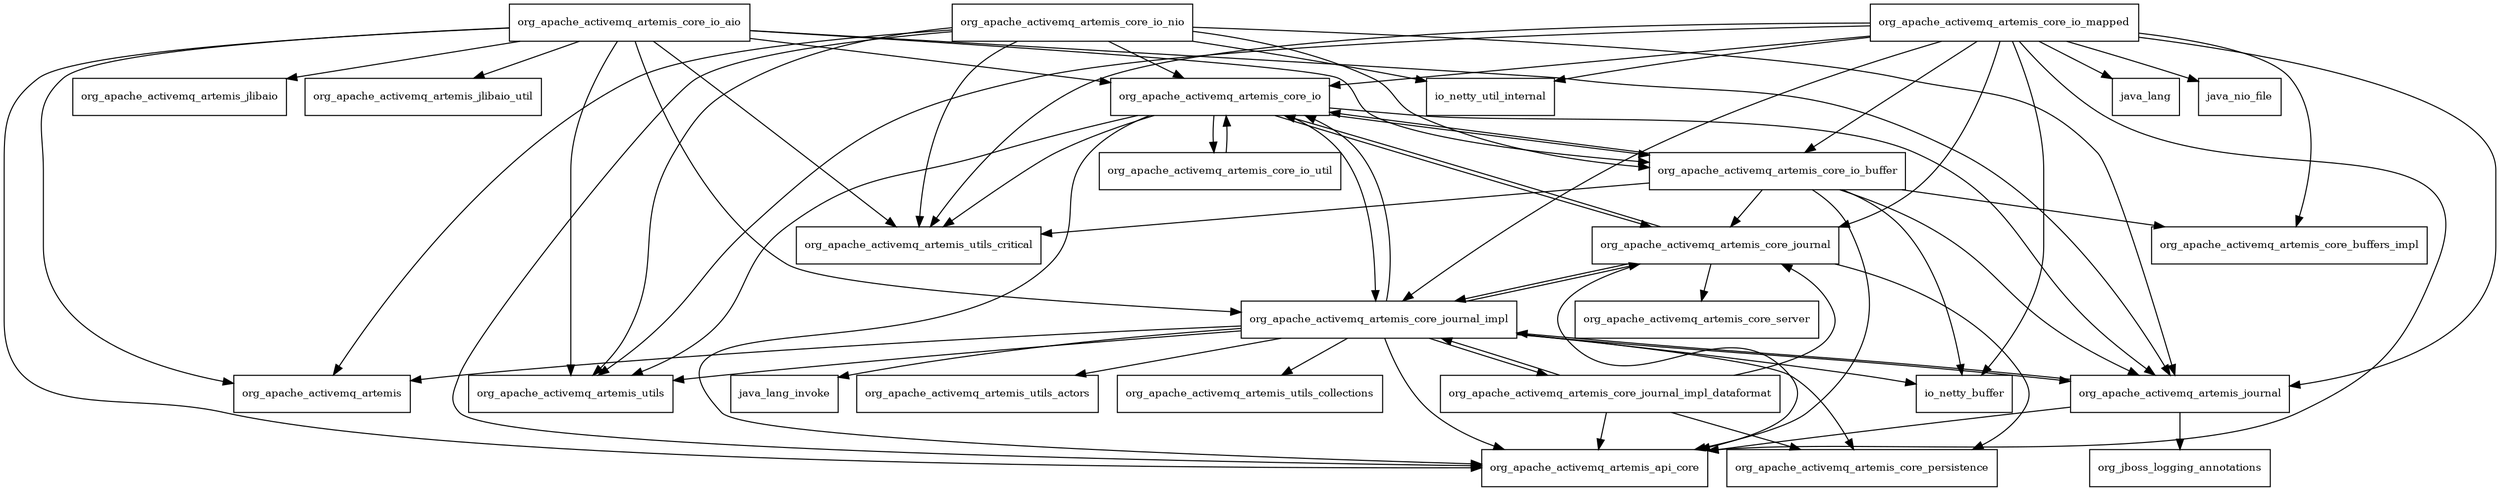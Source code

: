 digraph artemis_journal_2_7_0_SNAPSHOT_package_dependencies {
  node [shape = box, fontsize=10.0];
  org_apache_activemq_artemis_core_io -> org_apache_activemq_artemis_api_core;
  org_apache_activemq_artemis_core_io -> org_apache_activemq_artemis_core_io_buffer;
  org_apache_activemq_artemis_core_io -> org_apache_activemq_artemis_core_io_util;
  org_apache_activemq_artemis_core_io -> org_apache_activemq_artemis_core_journal;
  org_apache_activemq_artemis_core_io -> org_apache_activemq_artemis_core_journal_impl;
  org_apache_activemq_artemis_core_io -> org_apache_activemq_artemis_journal;
  org_apache_activemq_artemis_core_io -> org_apache_activemq_artemis_utils;
  org_apache_activemq_artemis_core_io -> org_apache_activemq_artemis_utils_critical;
  org_apache_activemq_artemis_core_io_aio -> org_apache_activemq_artemis;
  org_apache_activemq_artemis_core_io_aio -> org_apache_activemq_artemis_api_core;
  org_apache_activemq_artemis_core_io_aio -> org_apache_activemq_artemis_core_io;
  org_apache_activemq_artemis_core_io_aio -> org_apache_activemq_artemis_core_io_buffer;
  org_apache_activemq_artemis_core_io_aio -> org_apache_activemq_artemis_core_journal_impl;
  org_apache_activemq_artemis_core_io_aio -> org_apache_activemq_artemis_jlibaio;
  org_apache_activemq_artemis_core_io_aio -> org_apache_activemq_artemis_jlibaio_util;
  org_apache_activemq_artemis_core_io_aio -> org_apache_activemq_artemis_journal;
  org_apache_activemq_artemis_core_io_aio -> org_apache_activemq_artemis_utils;
  org_apache_activemq_artemis_core_io_aio -> org_apache_activemq_artemis_utils_critical;
  org_apache_activemq_artemis_core_io_buffer -> io_netty_buffer;
  org_apache_activemq_artemis_core_io_buffer -> org_apache_activemq_artemis_api_core;
  org_apache_activemq_artemis_core_io_buffer -> org_apache_activemq_artemis_core_buffers_impl;
  org_apache_activemq_artemis_core_io_buffer -> org_apache_activemq_artemis_core_io;
  org_apache_activemq_artemis_core_io_buffer -> org_apache_activemq_artemis_core_journal;
  org_apache_activemq_artemis_core_io_buffer -> org_apache_activemq_artemis_journal;
  org_apache_activemq_artemis_core_io_buffer -> org_apache_activemq_artemis_utils_critical;
  org_apache_activemq_artemis_core_io_mapped -> io_netty_buffer;
  org_apache_activemq_artemis_core_io_mapped -> io_netty_util_internal;
  org_apache_activemq_artemis_core_io_mapped -> java_lang;
  org_apache_activemq_artemis_core_io_mapped -> java_nio_file;
  org_apache_activemq_artemis_core_io_mapped -> org_apache_activemq_artemis_api_core;
  org_apache_activemq_artemis_core_io_mapped -> org_apache_activemq_artemis_core_buffers_impl;
  org_apache_activemq_artemis_core_io_mapped -> org_apache_activemq_artemis_core_io;
  org_apache_activemq_artemis_core_io_mapped -> org_apache_activemq_artemis_core_io_buffer;
  org_apache_activemq_artemis_core_io_mapped -> org_apache_activemq_artemis_core_journal;
  org_apache_activemq_artemis_core_io_mapped -> org_apache_activemq_artemis_core_journal_impl;
  org_apache_activemq_artemis_core_io_mapped -> org_apache_activemq_artemis_journal;
  org_apache_activemq_artemis_core_io_mapped -> org_apache_activemq_artemis_utils;
  org_apache_activemq_artemis_core_io_mapped -> org_apache_activemq_artemis_utils_critical;
  org_apache_activemq_artemis_core_io_nio -> io_netty_util_internal;
  org_apache_activemq_artemis_core_io_nio -> org_apache_activemq_artemis;
  org_apache_activemq_artemis_core_io_nio -> org_apache_activemq_artemis_api_core;
  org_apache_activemq_artemis_core_io_nio -> org_apache_activemq_artemis_core_io;
  org_apache_activemq_artemis_core_io_nio -> org_apache_activemq_artemis_core_io_buffer;
  org_apache_activemq_artemis_core_io_nio -> org_apache_activemq_artemis_journal;
  org_apache_activemq_artemis_core_io_nio -> org_apache_activemq_artemis_utils;
  org_apache_activemq_artemis_core_io_nio -> org_apache_activemq_artemis_utils_critical;
  org_apache_activemq_artemis_core_io_util -> org_apache_activemq_artemis_core_io;
  org_apache_activemq_artemis_core_journal -> org_apache_activemq_artemis_api_core;
  org_apache_activemq_artemis_core_journal -> org_apache_activemq_artemis_core_io;
  org_apache_activemq_artemis_core_journal -> org_apache_activemq_artemis_core_journal_impl;
  org_apache_activemq_artemis_core_journal -> org_apache_activemq_artemis_core_persistence;
  org_apache_activemq_artemis_core_journal -> org_apache_activemq_artemis_core_server;
  org_apache_activemq_artemis_core_journal_impl -> io_netty_buffer;
  org_apache_activemq_artemis_core_journal_impl -> java_lang_invoke;
  org_apache_activemq_artemis_core_journal_impl -> org_apache_activemq_artemis;
  org_apache_activemq_artemis_core_journal_impl -> org_apache_activemq_artemis_api_core;
  org_apache_activemq_artemis_core_journal_impl -> org_apache_activemq_artemis_core_io;
  org_apache_activemq_artemis_core_journal_impl -> org_apache_activemq_artemis_core_journal;
  org_apache_activemq_artemis_core_journal_impl -> org_apache_activemq_artemis_core_journal_impl_dataformat;
  org_apache_activemq_artemis_core_journal_impl -> org_apache_activemq_artemis_core_persistence;
  org_apache_activemq_artemis_core_journal_impl -> org_apache_activemq_artemis_journal;
  org_apache_activemq_artemis_core_journal_impl -> org_apache_activemq_artemis_utils;
  org_apache_activemq_artemis_core_journal_impl -> org_apache_activemq_artemis_utils_actors;
  org_apache_activemq_artemis_core_journal_impl -> org_apache_activemq_artemis_utils_collections;
  org_apache_activemq_artemis_core_journal_impl_dataformat -> org_apache_activemq_artemis_api_core;
  org_apache_activemq_artemis_core_journal_impl_dataformat -> org_apache_activemq_artemis_core_journal;
  org_apache_activemq_artemis_core_journal_impl_dataformat -> org_apache_activemq_artemis_core_journal_impl;
  org_apache_activemq_artemis_core_journal_impl_dataformat -> org_apache_activemq_artemis_core_persistence;
  org_apache_activemq_artemis_journal -> org_apache_activemq_artemis_api_core;
  org_apache_activemq_artemis_journal -> org_apache_activemq_artemis_core_journal_impl;
  org_apache_activemq_artemis_journal -> org_jboss_logging_annotations;
}
